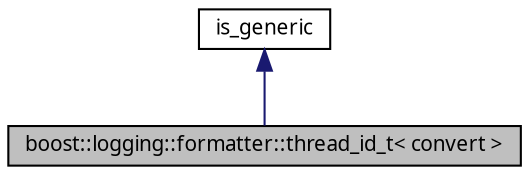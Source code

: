 digraph G
{
  edge [fontname="FreeSans.ttf",fontsize=10,labelfontname="FreeSans.ttf",labelfontsize=10];
  node [fontname="FreeSans.ttf",fontsize=10,shape=record];
  Node1 [label="boost::logging::formatter::thread_id_t\< convert \>",height=0.2,width=0.4,color="black", fillcolor="grey75", style="filled" fontcolor="black"];
  Node2 -> Node1 [dir=back,color="midnightblue",fontsize=10,style="solid",fontname="FreeSans.ttf"];
  Node2 [label="is_generic",height=0.2,width=0.4,color="black", fillcolor="white", style="filled",URL="$structboost_1_1logging_1_1manipulator_1_1is__generic.html",tooltip="Represents a generic manipulator (formatter or destination)."];
}
